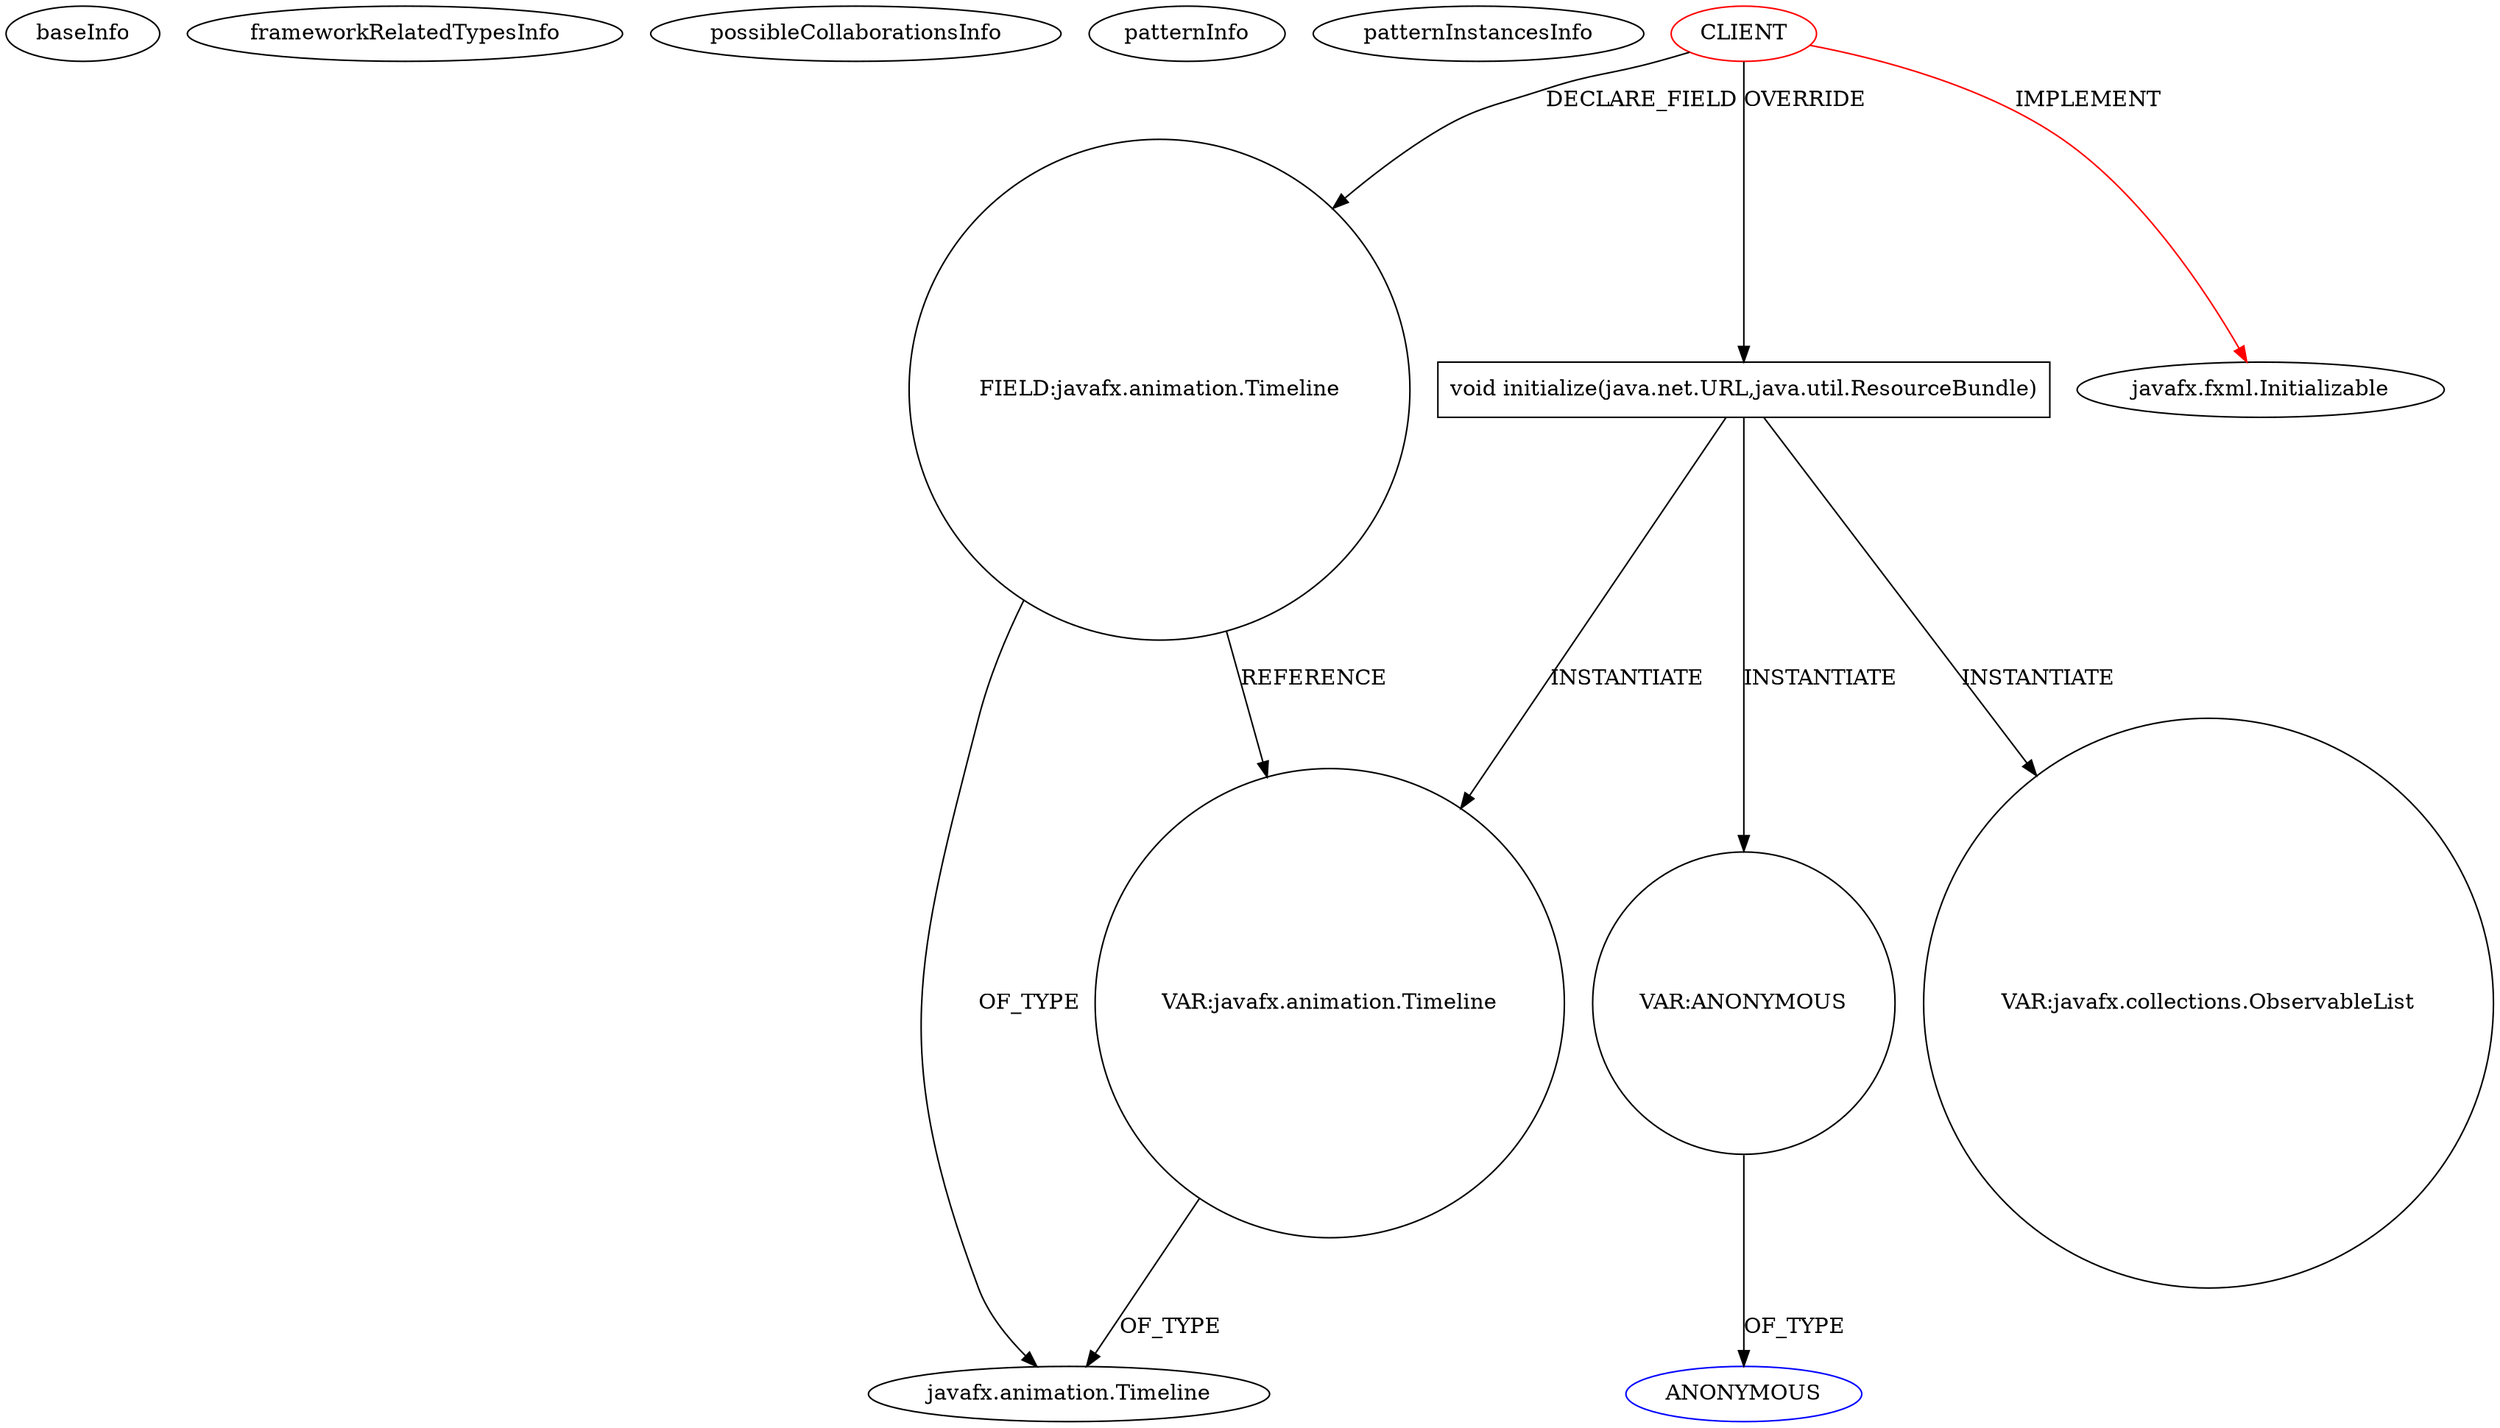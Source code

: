digraph {
baseInfo[graphId=1771,category="pattern",isAnonymous=false,possibleRelation=false]
frameworkRelatedTypesInfo[0="javafx.fxml.Initializable"]
possibleCollaborationsInfo[]
patternInfo[frequency=2.0,patternRootClient=0]
patternInstancesInfo[0="geyrix57-Proyecto_1_Bases~/geyrix57-Proyecto_1_Bases/Proyecto_1_Bases-master/src/Control/ControlLog.java~ControlLog~2710",1="geyrix57-Proyecto_1_Bases~/geyrix57-Proyecto_1_Bases/Proyecto_1_Bases-master/src/Control/ControlSGA.java~ControlSGA~2701"]
38[label="FIELD:javafx.animation.Timeline",vertexType="FIELD_DECLARATION",isFrameworkType=false,shape=circle]
44[label="VAR:javafx.animation.Timeline",vertexType="VARIABLE_EXPRESION",isFrameworkType=false,shape=circle]
40[label="void initialize(java.net.URL,java.util.ResourceBundle)",vertexType="OVERRIDING_METHOD_DECLARATION",isFrameworkType=false,shape=box]
0[label="CLIENT",vertexType="ROOT_CLIENT_CLASS_DECLARATION",isFrameworkType=false,color=red]
39[label="javafx.animation.Timeline",vertexType="FRAMEWORK_CLASS_TYPE",isFrameworkType=false]
172[label="VAR:ANONYMOUS",vertexType="VARIABLE_EXPRESION",isFrameworkType=false,shape=circle]
173[label="ANONYMOUS",vertexType="REFERENCE_ANONYMOUS_DECLARATION",isFrameworkType=false,color=blue]
1[label="javafx.fxml.Initializable",vertexType="FRAMEWORK_INTERFACE_TYPE",isFrameworkType=false]
312[label="VAR:javafx.collections.ObservableList",vertexType="VARIABLE_EXPRESION",isFrameworkType=false,shape=circle]
40->44[label="INSTANTIATE"]
40->172[label="INSTANTIATE"]
172->173[label="OF_TYPE"]
40->312[label="INSTANTIATE"]
38->44[label="REFERENCE"]
44->39[label="OF_TYPE"]
38->39[label="OF_TYPE"]
0->38[label="DECLARE_FIELD"]
0->1[label="IMPLEMENT",color=red]
0->40[label="OVERRIDE"]
}
